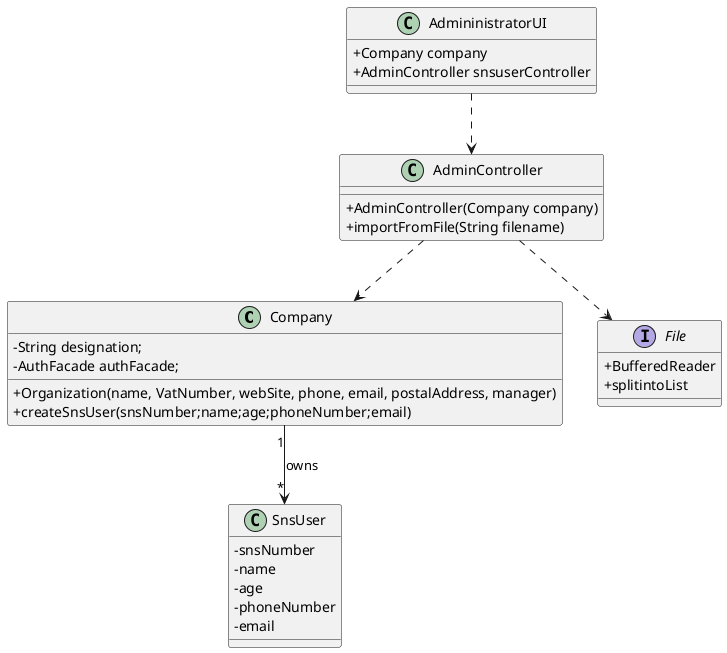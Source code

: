 @startuml
skinparam classAttributeIconSize 0

class Company {
    -String designation;
    -AuthFacade authFacade;
    +Organization(name, VatNumber, webSite, phone, email, postalAddress, manager)
    +createSnsUser(snsNumber;name;age;phoneNumber;email)
 }


class AdminController {
    +AdminController(Company company)
    +importFromFile(String filename)
}

class AdmininistratorUI {
    +Company company
    +AdminController snsuserController
}

interface File {
    +BufferedReader
    +splitintoList
}

class SnsUser{
    -snsNumber
    -name
    -age
    -phoneNumber
    -email
}


AdminController ..> File
 AdmininistratorUI ..> AdminController
 AdminController ..> Company




 Company "1" --> "*" SnsUser : owns





@enduml